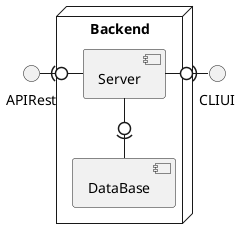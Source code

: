 @startuml
'https://plantuml.com/component-diagram

node "Backend" {
  [Server] -0)- [DataBase]
}

[Server] -left0)- APIRest
[Server] -right0)- CLIUI

@enduml